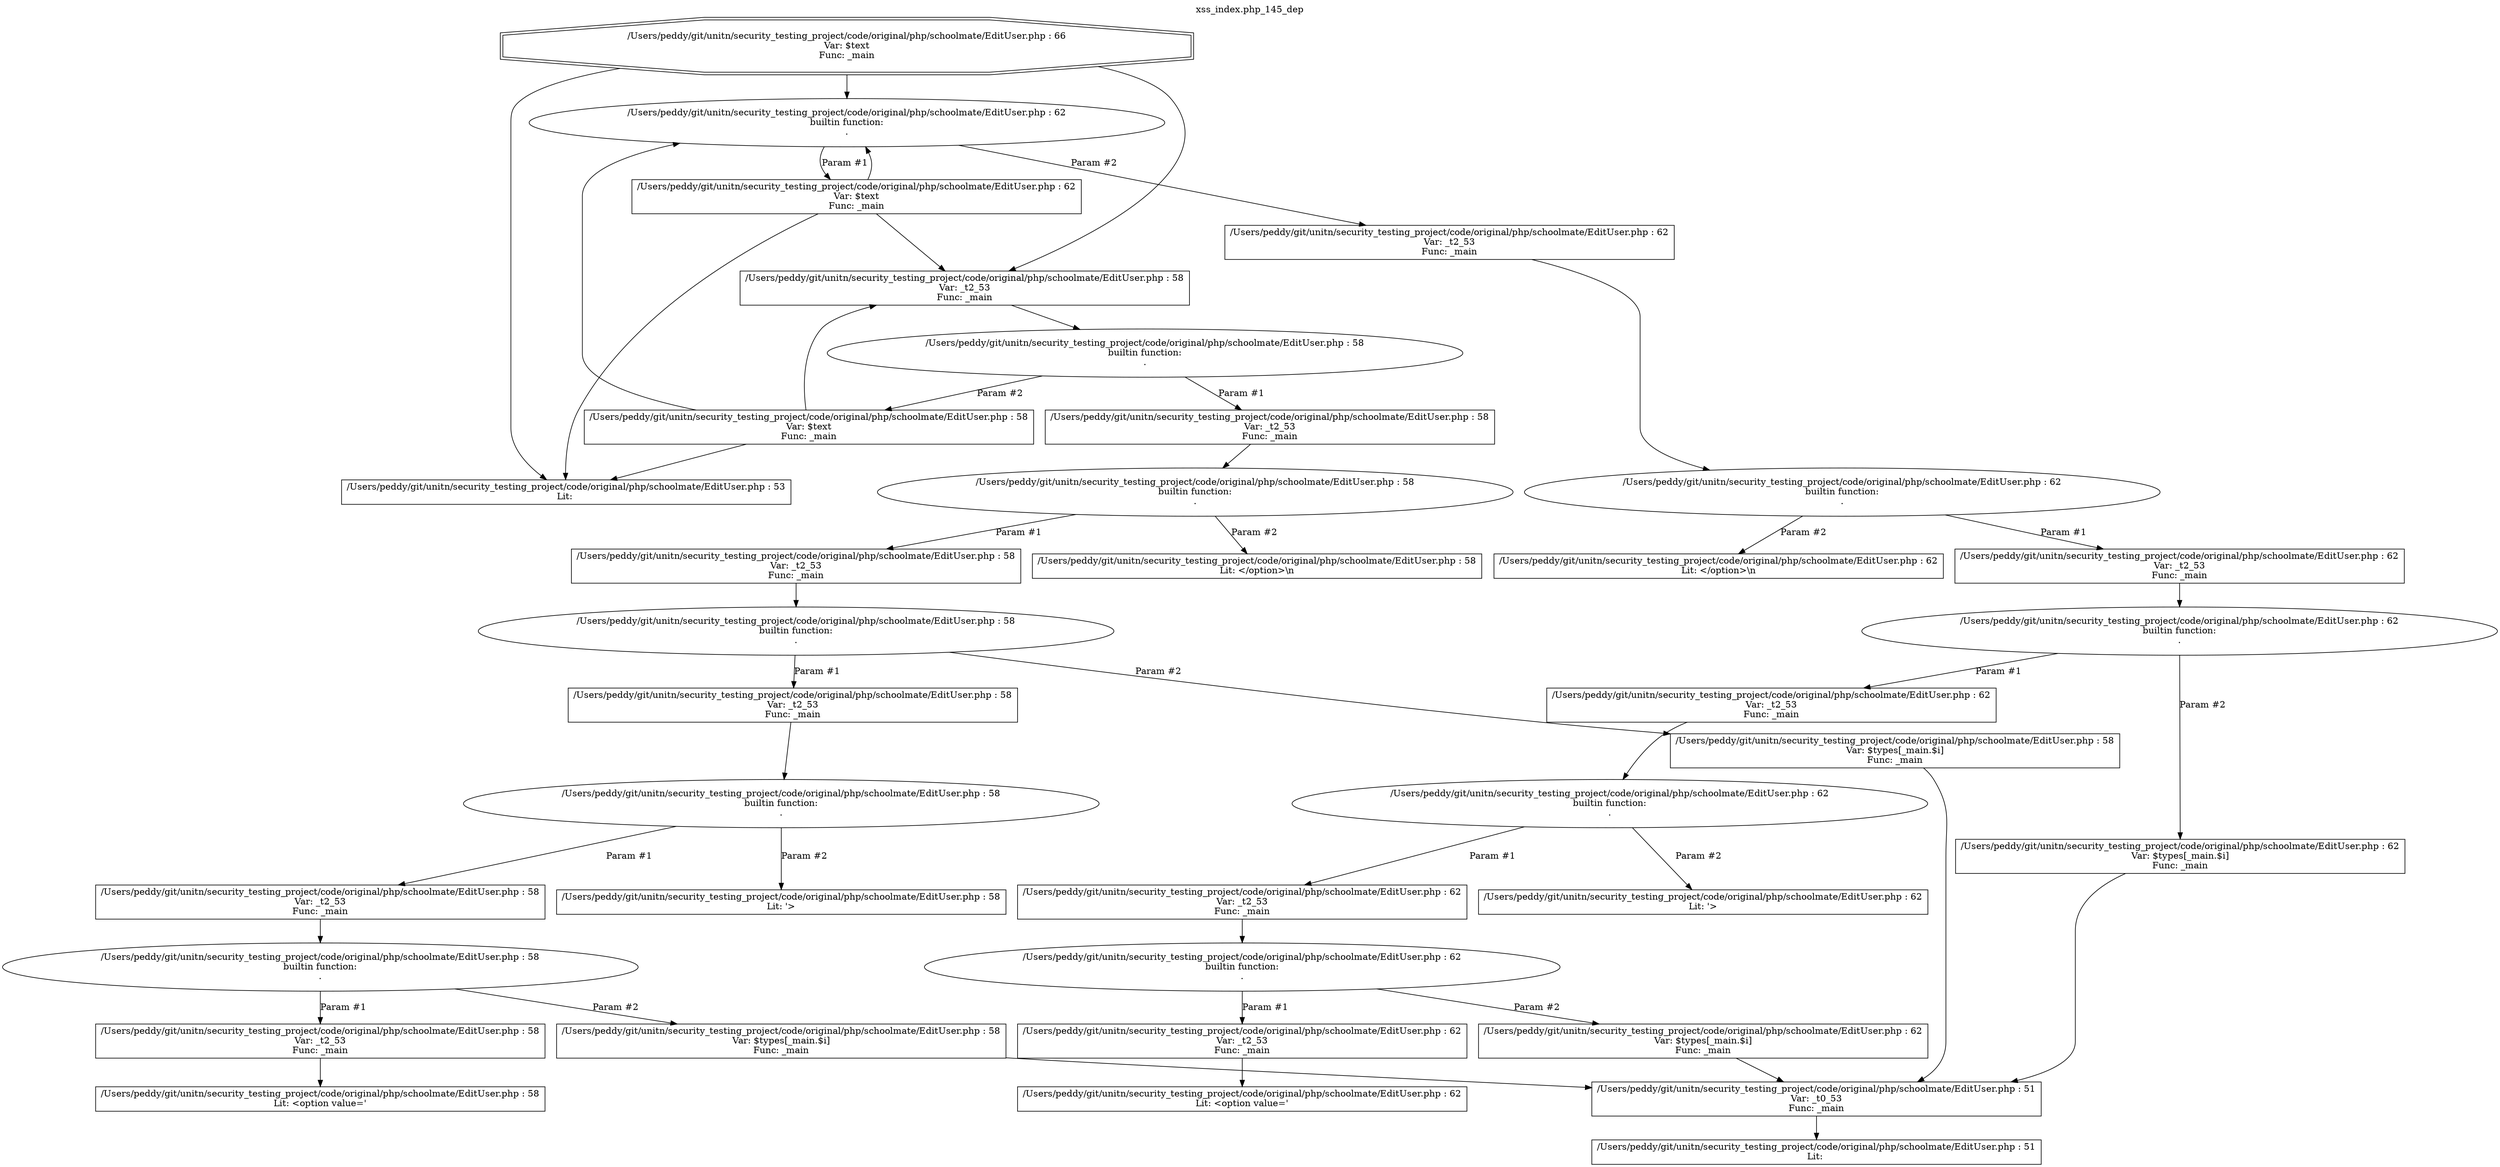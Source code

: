 digraph cfg {
  label="xss_index.php_145_dep";
  labelloc=t;
  n1 [shape=doubleoctagon, label="/Users/peddy/git/unitn/security_testing_project/code/original/php/schoolmate/EditUser.php : 66\nVar: $text\nFunc: _main\n"];
  n2 [shape=ellipse, label="/Users/peddy/git/unitn/security_testing_project/code/original/php/schoolmate/EditUser.php : 62\nbuiltin function:\n.\n"];
  n3 [shape=box, label="/Users/peddy/git/unitn/security_testing_project/code/original/php/schoolmate/EditUser.php : 62\nVar: $text\nFunc: _main\n"];
  n4 [shape=box, label="/Users/peddy/git/unitn/security_testing_project/code/original/php/schoolmate/EditUser.php : 53\nLit: \n"];
  n5 [shape=box, label="/Users/peddy/git/unitn/security_testing_project/code/original/php/schoolmate/EditUser.php : 58\nVar: _t2_53\nFunc: _main\n"];
  n6 [shape=ellipse, label="/Users/peddy/git/unitn/security_testing_project/code/original/php/schoolmate/EditUser.php : 58\nbuiltin function:\n.\n"];
  n7 [shape=box, label="/Users/peddy/git/unitn/security_testing_project/code/original/php/schoolmate/EditUser.php : 58\nVar: _t2_53\nFunc: _main\n"];
  n8 [shape=ellipse, label="/Users/peddy/git/unitn/security_testing_project/code/original/php/schoolmate/EditUser.php : 58\nbuiltin function:\n.\n"];
  n9 [shape=box, label="/Users/peddy/git/unitn/security_testing_project/code/original/php/schoolmate/EditUser.php : 58\nVar: _t2_53\nFunc: _main\n"];
  n10 [shape=ellipse, label="/Users/peddy/git/unitn/security_testing_project/code/original/php/schoolmate/EditUser.php : 58\nbuiltin function:\n.\n"];
  n11 [shape=box, label="/Users/peddy/git/unitn/security_testing_project/code/original/php/schoolmate/EditUser.php : 58\nVar: _t2_53\nFunc: _main\n"];
  n12 [shape=ellipse, label="/Users/peddy/git/unitn/security_testing_project/code/original/php/schoolmate/EditUser.php : 58\nbuiltin function:\n.\n"];
  n13 [shape=box, label="/Users/peddy/git/unitn/security_testing_project/code/original/php/schoolmate/EditUser.php : 58\nVar: _t2_53\nFunc: _main\n"];
  n14 [shape=ellipse, label="/Users/peddy/git/unitn/security_testing_project/code/original/php/schoolmate/EditUser.php : 58\nbuiltin function:\n.\n"];
  n15 [shape=box, label="/Users/peddy/git/unitn/security_testing_project/code/original/php/schoolmate/EditUser.php : 58\nVar: _t2_53\nFunc: _main\n"];
  n16 [shape=box, label="/Users/peddy/git/unitn/security_testing_project/code/original/php/schoolmate/EditUser.php : 58\nLit: <option value='\n"];
  n17 [shape=box, label="/Users/peddy/git/unitn/security_testing_project/code/original/php/schoolmate/EditUser.php : 58\nVar: $types[_main.$i]\nFunc: _main\n"];
  n18 [shape=box, label="/Users/peddy/git/unitn/security_testing_project/code/original/php/schoolmate/EditUser.php : 51\nVar: _t0_53\nFunc: _main\n"];
  n19 [shape=box, label="/Users/peddy/git/unitn/security_testing_project/code/original/php/schoolmate/EditUser.php : 51\nLit: \n"];
  n20 [shape=box, label="/Users/peddy/git/unitn/security_testing_project/code/original/php/schoolmate/EditUser.php : 58\nLit: '>\n"];
  n21 [shape=box, label="/Users/peddy/git/unitn/security_testing_project/code/original/php/schoolmate/EditUser.php : 58\nVar: $types[_main.$i]\nFunc: _main\n"];
  n22 [shape=box, label="/Users/peddy/git/unitn/security_testing_project/code/original/php/schoolmate/EditUser.php : 58\nLit: </option>\\n\n"];
  n23 [shape=box, label="/Users/peddy/git/unitn/security_testing_project/code/original/php/schoolmate/EditUser.php : 58\nVar: $text\nFunc: _main\n"];
  n24 [shape=box, label="/Users/peddy/git/unitn/security_testing_project/code/original/php/schoolmate/EditUser.php : 62\nVar: _t2_53\nFunc: _main\n"];
  n25 [shape=ellipse, label="/Users/peddy/git/unitn/security_testing_project/code/original/php/schoolmate/EditUser.php : 62\nbuiltin function:\n.\n"];
  n26 [shape=box, label="/Users/peddy/git/unitn/security_testing_project/code/original/php/schoolmate/EditUser.php : 62\nVar: _t2_53\nFunc: _main\n"];
  n27 [shape=ellipse, label="/Users/peddy/git/unitn/security_testing_project/code/original/php/schoolmate/EditUser.php : 62\nbuiltin function:\n.\n"];
  n28 [shape=box, label="/Users/peddy/git/unitn/security_testing_project/code/original/php/schoolmate/EditUser.php : 62\nVar: _t2_53\nFunc: _main\n"];
  n29 [shape=ellipse, label="/Users/peddy/git/unitn/security_testing_project/code/original/php/schoolmate/EditUser.php : 62\nbuiltin function:\n.\n"];
  n30 [shape=box, label="/Users/peddy/git/unitn/security_testing_project/code/original/php/schoolmate/EditUser.php : 62\nVar: _t2_53\nFunc: _main\n"];
  n31 [shape=ellipse, label="/Users/peddy/git/unitn/security_testing_project/code/original/php/schoolmate/EditUser.php : 62\nbuiltin function:\n.\n"];
  n32 [shape=box, label="/Users/peddy/git/unitn/security_testing_project/code/original/php/schoolmate/EditUser.php : 62\nVar: _t2_53\nFunc: _main\n"];
  n33 [shape=box, label="/Users/peddy/git/unitn/security_testing_project/code/original/php/schoolmate/EditUser.php : 62\nLit: <option value='\n"];
  n34 [shape=box, label="/Users/peddy/git/unitn/security_testing_project/code/original/php/schoolmate/EditUser.php : 62\nVar: $types[_main.$i]\nFunc: _main\n"];
  n35 [shape=box, label="/Users/peddy/git/unitn/security_testing_project/code/original/php/schoolmate/EditUser.php : 62\nLit: '>\n"];
  n36 [shape=box, label="/Users/peddy/git/unitn/security_testing_project/code/original/php/schoolmate/EditUser.php : 62\nVar: $types[_main.$i]\nFunc: _main\n"];
  n37 [shape=box, label="/Users/peddy/git/unitn/security_testing_project/code/original/php/schoolmate/EditUser.php : 62\nLit: </option>\\n\n"];
  n1 -> n2;
  n1 -> n4;
  n1 -> n5;
  n3 -> n2;
  n3 -> n4;
  n3 -> n5;
  n5 -> n6;
  n7 -> n8;
  n9 -> n10;
  n11 -> n12;
  n13 -> n14;
  n15 -> n16;
  n14 -> n15[label="Param #1"];
  n14 -> n17[label="Param #2"];
  n18 -> n19;
  n17 -> n18;
  n12 -> n13[label="Param #1"];
  n12 -> n20[label="Param #2"];
  n10 -> n11[label="Param #1"];
  n10 -> n21[label="Param #2"];
  n21 -> n18;
  n8 -> n9[label="Param #1"];
  n8 -> n22[label="Param #2"];
  n6 -> n7[label="Param #1"];
  n6 -> n23[label="Param #2"];
  n23 -> n2;
  n23 -> n4;
  n23 -> n5;
  n2 -> n3[label="Param #1"];
  n2 -> n24[label="Param #2"];
  n24 -> n25;
  n26 -> n27;
  n28 -> n29;
  n30 -> n31;
  n32 -> n33;
  n31 -> n32[label="Param #1"];
  n31 -> n34[label="Param #2"];
  n34 -> n18;
  n29 -> n30[label="Param #1"];
  n29 -> n35[label="Param #2"];
  n27 -> n28[label="Param #1"];
  n27 -> n36[label="Param #2"];
  n36 -> n18;
  n25 -> n26[label="Param #1"];
  n25 -> n37[label="Param #2"];
}
